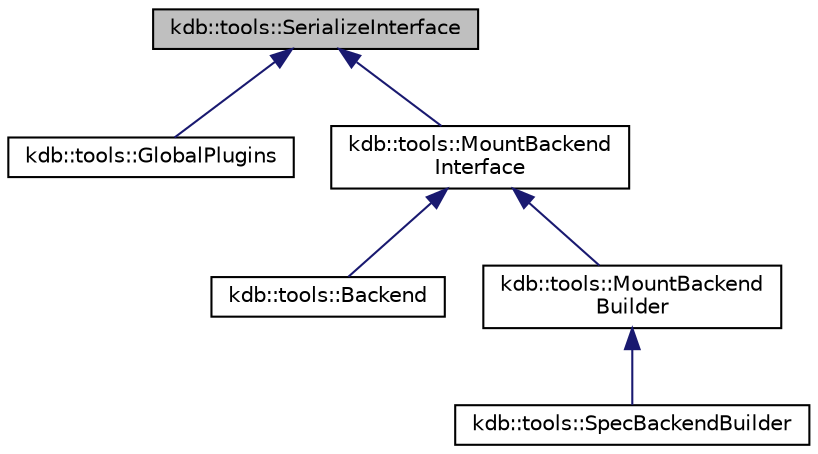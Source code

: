 digraph "kdb::tools::SerializeInterface"
{
 // LATEX_PDF_SIZE
  edge [fontname="Helvetica",fontsize="10",labelfontname="Helvetica",labelfontsize="10"];
  node [fontname="Helvetica",fontsize="10",shape=record];
  Node1 [label="kdb::tools::SerializeInterface",height=0.2,width=0.4,color="black", fillcolor="grey75", style="filled", fontcolor="black",tooltip="Interface to serialize a backend."];
  Node1 -> Node2 [dir="back",color="midnightblue",fontsize="10",style="solid"];
  Node2 [label="kdb::tools::GlobalPlugins",height=0.2,width=0.4,color="black", fillcolor="white", style="filled",URL="$classkdb_1_1tools_1_1GlobalPlugins.html",tooltip="Low level representation of global plugins."];
  Node1 -> Node3 [dir="back",color="midnightblue",fontsize="10",style="solid"];
  Node3 [label="kdb::tools::MountBackend\lInterface",height=0.2,width=0.4,color="black", fillcolor="white", style="filled",URL="$classkdb_1_1tools_1_1MountBackendInterface.html",tooltip="Interface to work with mountpoints (backends) for factory."];
  Node3 -> Node4 [dir="back",color="midnightblue",fontsize="10",style="solid"];
  Node4 [label="kdb::tools::Backend",height=0.2,width=0.4,color="black", fillcolor="white", style="filled",URL="$classkdb_1_1tools_1_1Backend.html",tooltip="A low-level representation of the backend (= set of plugins) that can be mounted."];
  Node3 -> Node5 [dir="back",color="midnightblue",fontsize="10",style="solid"];
  Node5 [label="kdb::tools::MountBackend\lBuilder",height=0.2,width=0.4,color="black", fillcolor="white", style="filled",URL="$classkdb_1_1tools_1_1MountBackendBuilder.html",tooltip="High-level functionality to build a mountpoint."];
  Node5 -> Node6 [dir="back",color="midnightblue",fontsize="10",style="solid"];
  Node6 [label="kdb::tools::SpecBackendBuilder",height=0.2,width=0.4,color="black", fillcolor="white", style="filled",URL="$classkdb_1_1tools_1_1SpecBackendBuilder.html",tooltip="Build individual backend while reading specification."];
}
